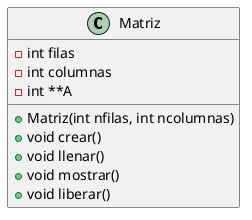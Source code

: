 @startuml diagramaEJ1

class Matriz {
    -int filas
    -int columnas
    -int **A
    +Matriz(int nfilas, int ncolumnas)
    +void crear()
    +void llenar()
    +void mostrar()
    +void liberar()
}

@enduml
